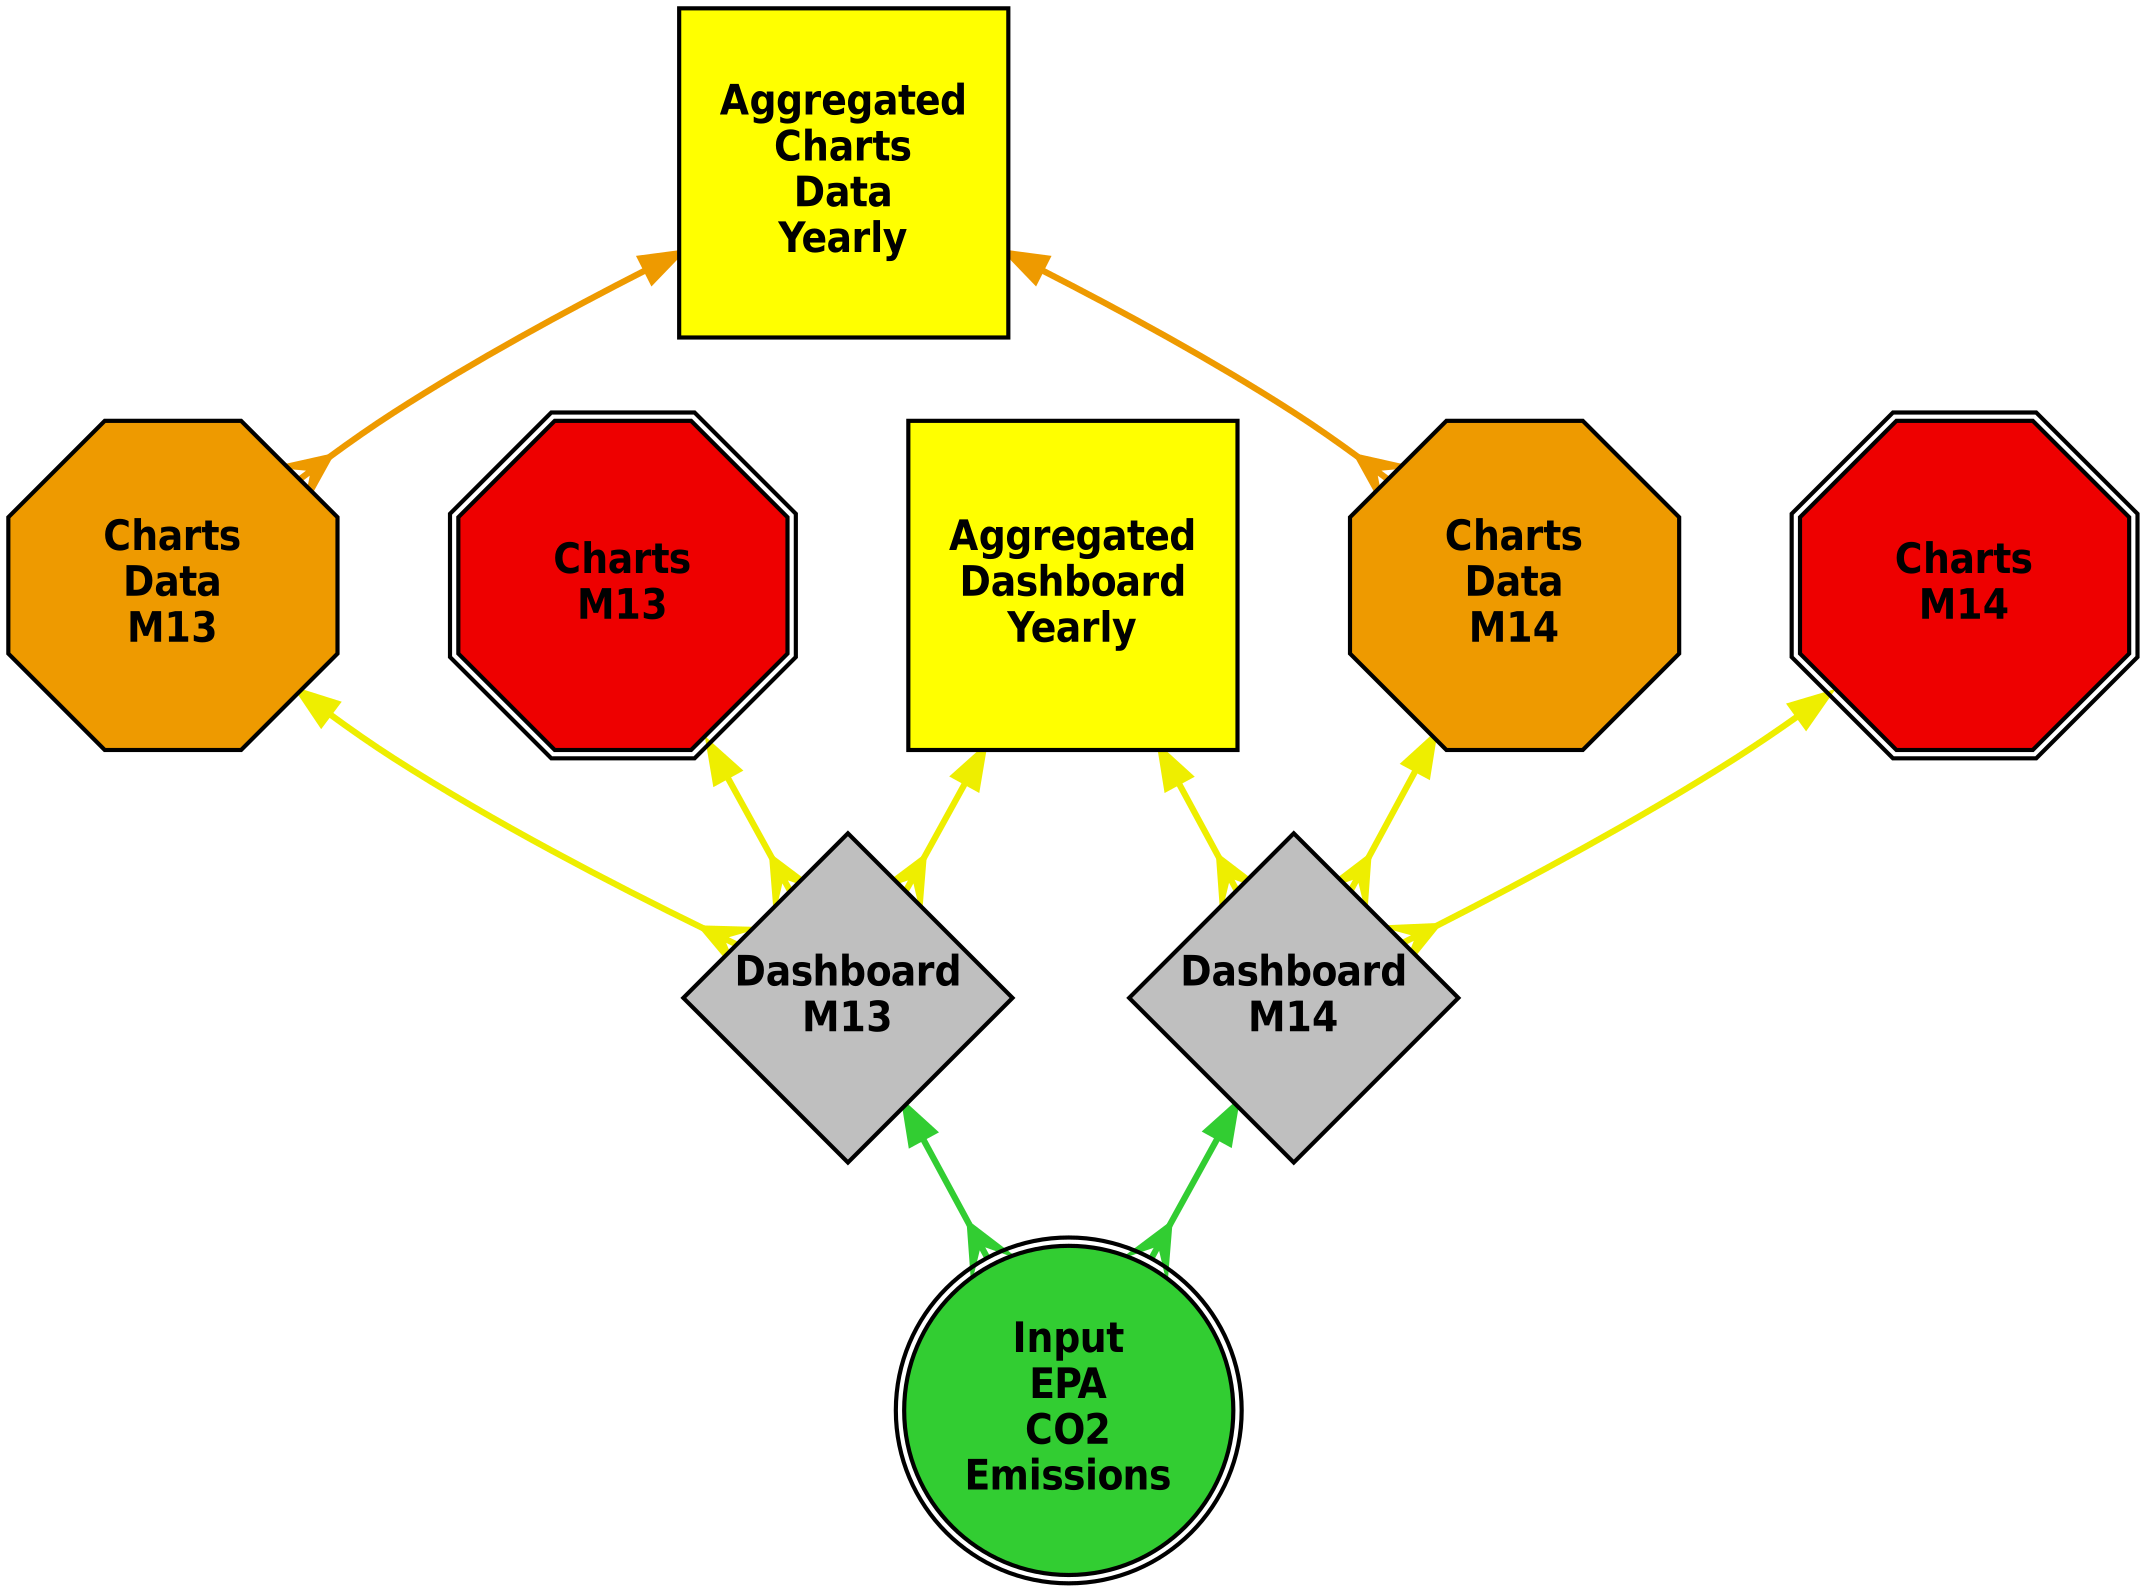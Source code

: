 digraph dependencies {
layers="one:two:three";
outputorder="edgesfirst";
nodesep=0.75;
Input_EPA_CO2_Emissions [layer="two"] [style="filled"] [height="2.2"] [shape="doublecircle"] [fontsize="20"] [fillcolor="limegreen"] [fontname="Helvetica-Narrow-Bold"] [fixedsize="true"] [label="Input\nEPA\nCO2\nEmissions"] [width="2.2"] [penwidth="2"];
Dashboard_M13 -> Input_EPA_CO2_Emissions [layer="one"] [arrowhead="crow"] [color="limegreen"] [arrowsize="1.75"] [dir="both"] [penwidth="3"];
Dashboard_M14 -> Input_EPA_CO2_Emissions [layer="one"] [arrowhead="crow"] [color="limegreen"] [arrowsize="1.75"] [dir="both"] [penwidth="3"];
Dashboard_M13 [layer="two"] [style="filled"] [height="2.2"] [shape="diamond"] [fontsize="20"] [fillcolor="grey75"] [fontname="Helvetica-Narrow-Bold"] [fixedsize="true"] [label="Dashboard\nM13"] [width="2.2"] [penwidth="2"];
Aggregated_Dashboard_Yearly -> Dashboard_M13 [layer="one"] [arrowhead="crow"] [color="yellow2"] [arrowsize="1.75"] [dir="both"] [penwidth="3"];
Charts_Data_M13 -> Dashboard_M13 [layer="one"] [arrowhead="crow"] [color="yellow2"] [arrowsize="1.75"] [dir="both"] [penwidth="3"];
Charts_M13 -> Dashboard_M13 [layer="one"] [arrowhead="crow"] [color="yellow2"] [arrowsize="1.75"] [dir="both"] [penwidth="3"];
Dashboard_M14 [layer="two"] [style="filled"] [height="2.2"] [shape="diamond"] [fontsize="20"] [fillcolor="grey75"] [fontname="Helvetica-Narrow-Bold"] [fixedsize="true"] [label="Dashboard\nM14"] [width="2.2"] [penwidth="2"];
Aggregated_Dashboard_Yearly -> Dashboard_M14 [layer="one"] [arrowhead="crow"] [color="yellow2"] [arrowsize="1.75"] [dir="both"] [penwidth="3"];
Charts_Data_M14 -> Dashboard_M14 [layer="one"] [arrowhead="crow"] [color="yellow2"] [arrowsize="1.75"] [dir="both"] [penwidth="3"];
Charts_M14 -> Dashboard_M14 [layer="one"] [arrowhead="crow"] [color="yellow2"] [arrowsize="1.75"] [dir="both"] [penwidth="3"];
Aggregated_Dashboard_Yearly [layer="two"] [style="filled"] [height="2.2"] [shape="box"] [fontsize="20"] [fillcolor="yellow"] [fontname="Helvetica-Narrow-Bold"] [fixedsize="true"] [label="Aggregated\nDashboard\nYearly"] [width="2.2"] [penwidth="2"];
Charts_Data_M13 [layer="two"] [style="filled"] [height="2.2"] [shape="octagon"] [fontsize="20"] [fillcolor="orange2"] [fontname="Helvetica-Narrow-Bold"] [fixedsize="true"] [label="Charts\nData\nM13"] [width="2.2"] [penwidth="2"];
Aggregated_Charts_Data_Yearly -> Charts_Data_M13 [layer="one"] [arrowhead="crow"] [color="orange2"] [arrowsize="1.75"] [dir="both"] [penwidth="3"];
Charts_M13 [layer="two"] [style="filled"] [height="2.2"] [shape="doubleoctagon"] [fontsize="20"] [fillcolor="red2"] [fontname="Helvetica-Narrow-Bold"] [fixedsize="true"] [label="Charts\nM13"] [width="2.2"] [penwidth="2"];
Charts_Data_M14 [layer="two"] [style="filled"] [height="2.2"] [shape="octagon"] [fontsize="20"] [fillcolor="orange2"] [fontname="Helvetica-Narrow-Bold"] [fixedsize="true"] [label="Charts\nData\nM14"] [width="2.2"] [penwidth="2"];
Aggregated_Charts_Data_Yearly -> Charts_Data_M14 [layer="one"] [arrowhead="crow"] [color="orange2"] [arrowsize="1.75"] [dir="both"] [penwidth="3"];
Charts_M14 [layer="two"] [style="filled"] [height="2.2"] [shape="doubleoctagon"] [fontsize="20"] [fillcolor="red2"] [fontname="Helvetica-Narrow-Bold"] [fixedsize="true"] [label="Charts\nM14"] [width="2.2"] [penwidth="2"];
Aggregated_Charts_Data_Yearly [layer="two"] [style="filled"] [height="2.2"] [shape="box"] [fontsize="20"] [fillcolor="yellow"] [fontname="Helvetica-Narrow-Bold"] [fixedsize="true"] [label="Aggregated\nCharts\nData\nYearly"] [width="2.2"] [penwidth="2"];
}